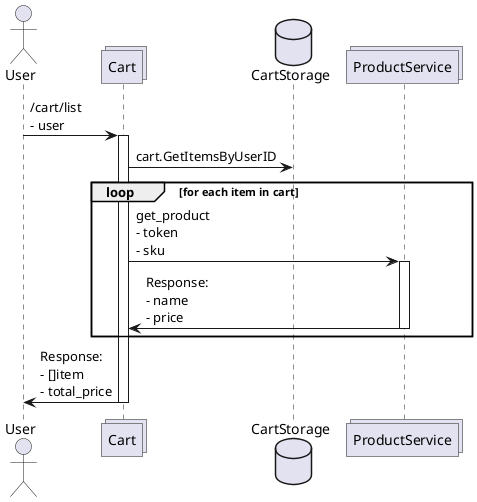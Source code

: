 @startuml

actor User as u
collections Cart as c
database CartStorage as cs
collections ProductService as p

u -> c : /cart/list\n- user
activate c
c -> cs : cart.GetItemsByUserID
loop for each item in cart
  c -> p : get_product\n- token\n- sku
  activate p
  p -> c : Response:\n- name\n- price
  deactivate p

end
c -> u : Response:\n- []item\n- total_price
deactivate c

@enduml